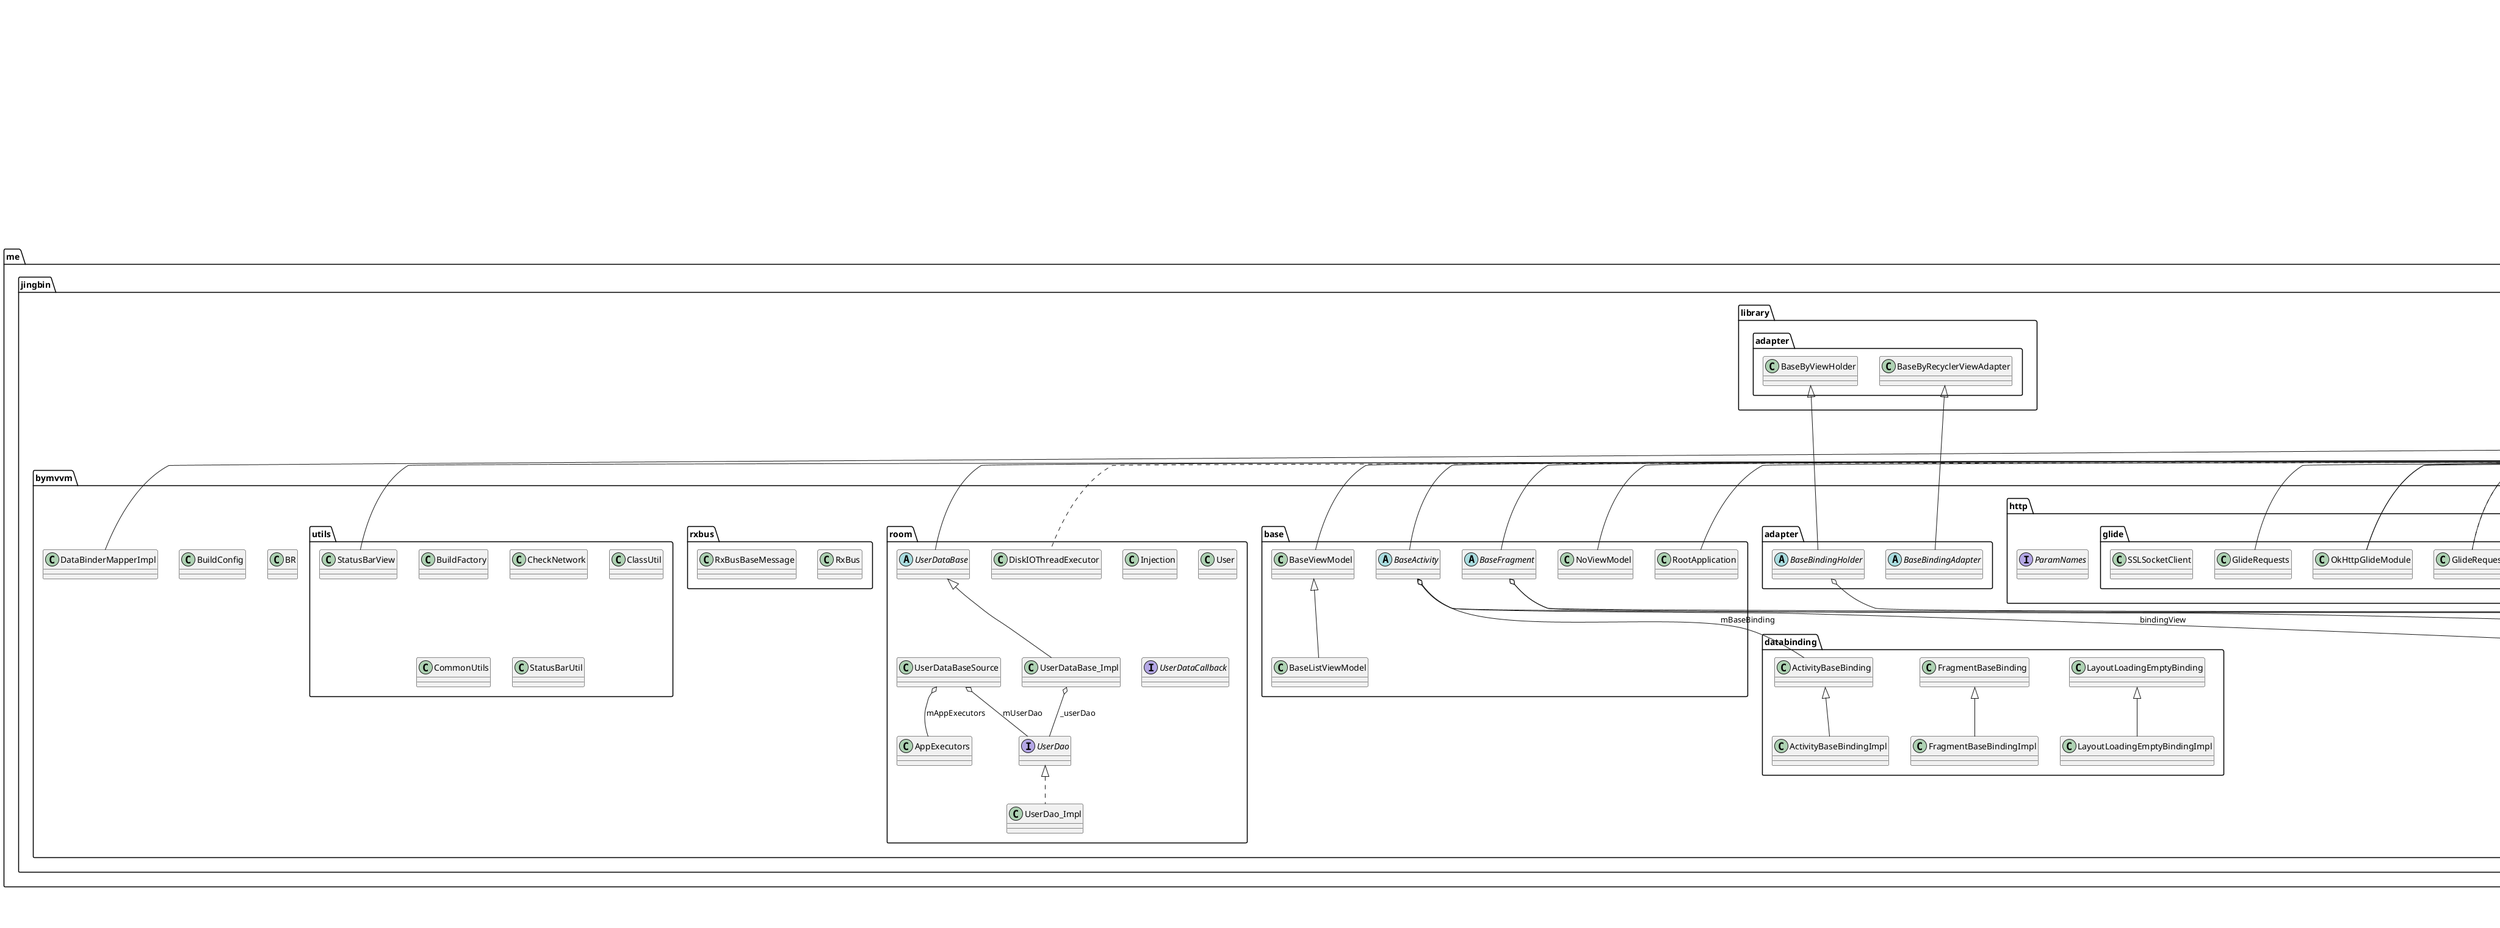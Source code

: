 @startuml

title __CLOUDREADER-MASTER.BYMVVM's Class Diagram__\n

  namespace androidx.databinding {
    interface androidx.databinding.DataBindingComponent {
    }
  }
  

  namespace androidx.databinding {
    namespace library.baseAdapters {
      class androidx.databinding.library.baseAdapters.BR {
      }
    }
  }
  

  namespace com.bumptech.glide {
    class com.bumptech.glide.GeneratedAppGlideModuleImpl {
    }
  }
  

  namespace com.bumptech.glide {
    class com.bumptech.glide.GeneratedRequestManagerFactory {
    }
  }
  

  namespace me.jingbin.bymvvm {
    class me.jingbin.bymvvm.BR {
    }
  }
  

  namespace me.jingbin.bymvvm {
    class me.jingbin.bymvvm.BuildConfig {
    }
  }
  

  namespace me.jingbin.bymvvm {
    class me.jingbin.bymvvm.DataBinderMapperImpl {
    }
  }
  

  namespace me.jingbin.bymvvm {
    namespace adapter {
      abstract class me.jingbin.bymvvm.adapter.BaseBindingAdapter {
      }
    }
  }
  

  namespace me.jingbin.bymvvm {
    namespace adapter {
      abstract class me.jingbin.bymvvm.adapter.BaseBindingHolder {
      }
    }
  }
  

  namespace me.jingbin.bymvvm {
    namespace base {
      abstract class me.jingbin.bymvvm.base.BaseActivity {
      }
    }
  }
  

  namespace me.jingbin.bymvvm {
    namespace base {
      abstract class me.jingbin.bymvvm.base.BaseFragment {
      }
    }
  }
  

  namespace me.jingbin.bymvvm {
    namespace base {
      class me.jingbin.bymvvm.base.BaseListViewModel {
      }
    }
  }
  

  namespace me.jingbin.bymvvm {
    namespace base {
      class me.jingbin.bymvvm.base.BaseViewModel {
      }
    }
  }
  

  namespace me.jingbin.bymvvm {
    namespace base {
      class me.jingbin.bymvvm.base.NoViewModel {
      }
    }
  }
  

  namespace me.jingbin.bymvvm {
    namespace base {
      class me.jingbin.bymvvm.base.RootApplication {
      }
    }
  }
  

  namespace me.jingbin.bymvvm {
    namespace databinding {
      class me.jingbin.bymvvm.databinding.ActivityBaseBindingImpl {
      }
    }
  }
  

  namespace me.jingbin.bymvvm {
    namespace databinding {
      class me.jingbin.bymvvm.databinding.FragmentBaseBindingImpl {
      }
    }
  }
  

  namespace me.jingbin.bymvvm {
    namespace databinding {
      class me.jingbin.bymvvm.databinding.LayoutLoadingEmptyBindingImpl {
      }
    }
  }
  

  namespace me.jingbin.bymvvm {
    namespace http {
      class me.jingbin.bymvvm.http.HttpUtils {
      }
    }
  }
  

  namespace me.jingbin.bymvvm {
    namespace http {
      class me.jingbin.bymvvm.http.NullOnEmptyConverterFactory {
      }
    }
  }
  

  namespace me.jingbin.bymvvm {
    namespace http {
      interface me.jingbin.bymvvm.http.ParamNames {
      }
    }
  }
  

  namespace me.jingbin.bymvvm {
    namespace http {
      namespace glide {
        class me.jingbin.bymvvm.http.glide.GlideApp {
        }
      }
    }
  }
  

  namespace me.jingbin.bymvvm {
    namespace http {
      namespace glide {
        class me.jingbin.bymvvm.http.glide.GlideOptions {
        }
      }
    }
  }
  

  namespace me.jingbin.bymvvm {
    namespace http {
      namespace glide {
        class me.jingbin.bymvvm.http.glide.GlideRequest {
        }
      }
    }
  }
  

  namespace me.jingbin.bymvvm {
    namespace http {
      namespace glide {
        class me.jingbin.bymvvm.http.glide.GlideRequests {
        }
      }
    }
  }
  

  namespace me.jingbin.bymvvm {
    namespace http {
      namespace glide {
        class me.jingbin.bymvvm.http.glide.OkHttpGlideModule {
        }
      }
    }
  }
  

  namespace me.jingbin.bymvvm {
    namespace http {
      namespace glide {
        class me.jingbin.bymvvm.http.glide.OkHttpStreamFetcher {
        }
      }
    }
  }
  

  namespace me.jingbin.bymvvm {
    namespace http {
      namespace glide {
        class me.jingbin.bymvvm.http.glide.OkHttpUrlLoader {
        }
      }
    }
  }
  

  namespace me.jingbin.bymvvm {
    namespace http {
      namespace glide {
        class me.jingbin.bymvvm.http.glide.SSLSocketClient {
        }
      }
    }
  }
  

  namespace me.jingbin.bymvvm {
    namespace room {
      class me.jingbin.bymvvm.room.AppExecutors {
      }
    }
  }
  

  namespace me.jingbin.bymvvm {
    namespace room {
      class me.jingbin.bymvvm.room.DiskIOThreadExecutor {
      }
    }
  }
  

  namespace me.jingbin.bymvvm {
    namespace room {
      class me.jingbin.bymvvm.room.Injection {
      }
    }
  }
  

  namespace me.jingbin.bymvvm {
    namespace room {
      class me.jingbin.bymvvm.room.User {
      }
    }
  }
  

  namespace me.jingbin.bymvvm {
    namespace room {
      interface me.jingbin.bymvvm.room.UserDao {
      }
    }
  }
  

  namespace me.jingbin.bymvvm {
    namespace room {
      class me.jingbin.bymvvm.room.UserDao_Impl {
      }
    }
  }
  

  namespace me.jingbin.bymvvm {
    namespace room {
      abstract class me.jingbin.bymvvm.room.UserDataBase {
      }
    }
  }
  

  namespace me.jingbin.bymvvm {
    namespace room {
      class me.jingbin.bymvvm.room.UserDataBaseSource {
      }
    }
  }
  

  namespace me.jingbin.bymvvm {
    namespace room {
      class me.jingbin.bymvvm.room.UserDataBase_Impl {
      }
    }
  }
  

  namespace me.jingbin.bymvvm {
    namespace room {
      interface me.jingbin.bymvvm.room.UserDataCallback {
      }
    }
  }
  

  namespace me.jingbin.bymvvm {
    namespace rxbus {
      class me.jingbin.bymvvm.rxbus.RxBus {
      }
    }
  }
  

  namespace me.jingbin.bymvvm {
    namespace rxbus {
      class me.jingbin.bymvvm.rxbus.RxBusBaseMessage {
      }
    }
  }
  

  namespace me.jingbin.bymvvm {
    namespace utils {
      class me.jingbin.bymvvm.utils.BuildFactory {
      }
    }
  }
  

  namespace me.jingbin.bymvvm {
    namespace utils {
      class me.jingbin.bymvvm.utils.CheckNetwork {
      }
    }
  }
  

  namespace me.jingbin.bymvvm {
    namespace utils {
      class me.jingbin.bymvvm.utils.ClassUtil {
      }
    }
  }
  

  namespace me.jingbin.bymvvm {
    namespace utils {
      class me.jingbin.bymvvm.utils.CommonUtils {
      }
    }
  }
  

  namespace me.jingbin.bymvvm {
    namespace utils {
      class me.jingbin.bymvvm.utils.StatusBarUtil {
      }
    }
  }
  

  namespace me.jingbin.bymvvm {
    namespace utils {
      class me.jingbin.bymvvm.utils.StatusBarView {
      }
    }
  }
  

  com.bumptech.glide.GeneratedAppGlideModuleImpl -up-|> com.bumptech.glide.GeneratedAppGlideModule
  com.bumptech.glide.GeneratedAppGlideModuleImpl o-- me.jingbin.bymvvm.http.glide.OkHttpGlideModule : appGlideModule
  com.bumptech.glide.GeneratedRequestManagerFactory .up.|> com.bumptech.glide.manager.RequestManagerRetriever.RequestManagerFactory
  me.jingbin.bymvvm.DataBinderMapperImpl -up-|> androidx.databinding.DataBinderMapper
  me.jingbin.bymvvm.adapter.BaseBindingAdapter -up-|> me.jingbin.library.adapter.BaseByRecyclerViewAdapter
  me.jingbin.bymvvm.adapter.BaseBindingHolder -up-|> me.jingbin.library.adapter.BaseByViewHolder
  me.jingbin.bymvvm.adapter.BaseBindingHolder o-- B : binding
  me.jingbin.bymvvm.base.BaseActivity -up-|> androidx.appcompat.app.AppCompatActivity
  me.jingbin.bymvvm.base.BaseActivity o-- SV : bindingView
  me.jingbin.bymvvm.base.BaseActivity o-- VM : viewModel
  me.jingbin.bymvvm.base.BaseActivity o-- me.jingbin.bymvvm.databinding.ActivityBaseBinding : mBaseBinding
  me.jingbin.bymvvm.base.BaseFragment -up-|> androidx.fragment.app.Fragment
  me.jingbin.bymvvm.base.BaseFragment o-- SV : bindingView
  me.jingbin.bymvvm.base.BaseFragment o-- VM : viewModel
  me.jingbin.bymvvm.base.BaseListViewModel -up-|> me.jingbin.bymvvm.base.BaseViewModel
  me.jingbin.bymvvm.base.BaseViewModel -up-|> androidx.lifecycle.AndroidViewModel
  me.jingbin.bymvvm.base.NoViewModel -up-|> androidx.lifecycle.AndroidViewModel
  me.jingbin.bymvvm.base.RootApplication -up-|> android.app.Application
  me.jingbin.bymvvm.databinding.ActivityBaseBindingImpl -up-|> me.jingbin.bymvvm.databinding.ActivityBaseBinding
  me.jingbin.bymvvm.databinding.FragmentBaseBindingImpl -up-|> me.jingbin.bymvvm.databinding.FragmentBaseBinding
  me.jingbin.bymvvm.databinding.LayoutLoadingEmptyBindingImpl -up-|> me.jingbin.bymvvm.databinding.LayoutLoadingEmptyBinding
  me.jingbin.bymvvm.http.NullOnEmptyConverterFactory -up-|> retrofit2.Converter.Factory
  me.jingbin.bymvvm.http.glide.GlideOptions .up.|> java.lang.Cloneable
  me.jingbin.bymvvm.http.glide.GlideOptions -up-|> com.bumptech.glide.request.RequestOptions
  me.jingbin.bymvvm.http.glide.GlideRequest .up.|> java.lang.Cloneable
  me.jingbin.bymvvm.http.glide.GlideRequest -up-|> com.bumptech.glide.RequestBuilder
  me.jingbin.bymvvm.http.glide.GlideRequests -up-|> com.bumptech.glide.RequestManager
  me.jingbin.bymvvm.http.glide.OkHttpGlideModule -up-|> com.bumptech.glide.module.AppGlideModule
  me.jingbin.bymvvm.http.glide.OkHttpStreamFetcher .up.|> com.bumptech.glide.load.data.DataFetcher
  me.jingbin.bymvvm.http.glide.OkHttpUrlLoader .up.|> com.bumptech.glide.load.model.ModelLoader
  me.jingbin.bymvvm.room.DiskIOThreadExecutor .up.|> java.util.concurrent.Executor
  me.jingbin.bymvvm.room.UserDao_Impl .up.|> me.jingbin.bymvvm.room.UserDao
  me.jingbin.bymvvm.room.UserDataBase -up-|> androidx.room.RoomDatabase
  me.jingbin.bymvvm.room.UserDataBaseSource o-- me.jingbin.bymvvm.room.AppExecutors : mAppExecutors
  me.jingbin.bymvvm.room.UserDataBaseSource o-- me.jingbin.bymvvm.room.UserDao : mUserDao
  me.jingbin.bymvvm.room.UserDataBase_Impl -up-|> me.jingbin.bymvvm.room.UserDataBase
  me.jingbin.bymvvm.room.UserDataBase_Impl o-- me.jingbin.bymvvm.room.UserDao : _userDao
  me.jingbin.bymvvm.utils.StatusBarView -up-|> android.view.View


right footer


PlantUML diagram generated by SketchIt! (https://bitbucket.org/pmesmeur/sketch.it)
For more information about this tool, please contact philippe.mesmeur@gmail.com
endfooter

@enduml
